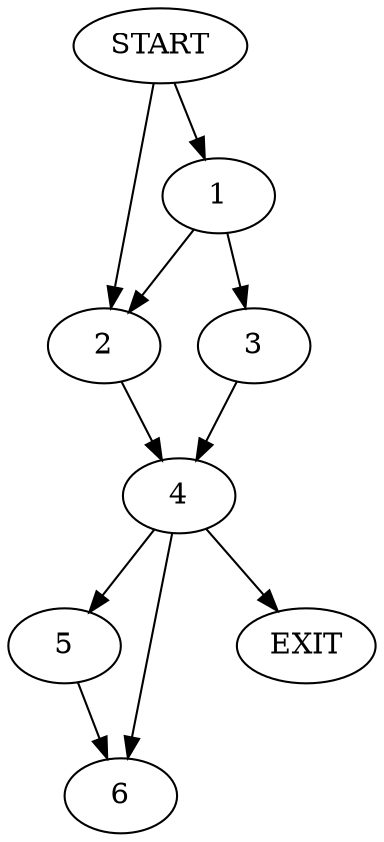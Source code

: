 digraph { 
0 [label="START"];
1;
2;
3;
4;
5;
6;
7[label="EXIT"];
0 -> 2;
0 -> 1;
1 -> 2;
1 -> 3;
2 -> 4;
3 -> 4;
4 -> 7;
4 -> 5;
4:s2 -> 6;
5 -> 6;
}